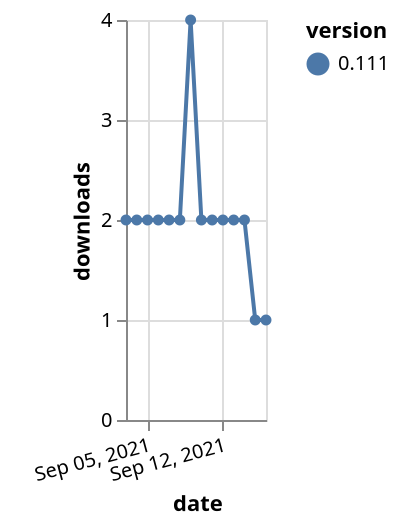 {"$schema": "https://vega.github.io/schema/vega-lite/v5.json", "description": "A simple bar chart with embedded data.", "data": {"values": [{"date": "2021-09-03", "total": 1853, "delta": 2, "version": "0.111"}, {"date": "2021-09-04", "total": 1855, "delta": 2, "version": "0.111"}, {"date": "2021-09-05", "total": 1857, "delta": 2, "version": "0.111"}, {"date": "2021-09-06", "total": 1859, "delta": 2, "version": "0.111"}, {"date": "2021-09-07", "total": 1861, "delta": 2, "version": "0.111"}, {"date": "2021-09-08", "total": 1863, "delta": 2, "version": "0.111"}, {"date": "2021-09-09", "total": 1867, "delta": 4, "version": "0.111"}, {"date": "2021-09-10", "total": 1869, "delta": 2, "version": "0.111"}, {"date": "2021-09-11", "total": 1871, "delta": 2, "version": "0.111"}, {"date": "2021-09-12", "total": 1873, "delta": 2, "version": "0.111"}, {"date": "2021-09-13", "total": 1875, "delta": 2, "version": "0.111"}, {"date": "2021-09-14", "total": 1877, "delta": 2, "version": "0.111"}, {"date": "2021-09-15", "total": 1878, "delta": 1, "version": "0.111"}, {"date": "2021-09-16", "total": 1879, "delta": 1, "version": "0.111"}]}, "width": "container", "mark": {"type": "line", "point": {"filled": true}}, "encoding": {"x": {"field": "date", "type": "temporal", "timeUnit": "yearmonthdate", "title": "date", "axis": {"labelAngle": -15}}, "y": {"field": "delta", "type": "quantitative", "title": "downloads"}, "color": {"field": "version", "type": "nominal"}, "tooltip": {"field": "delta"}}}